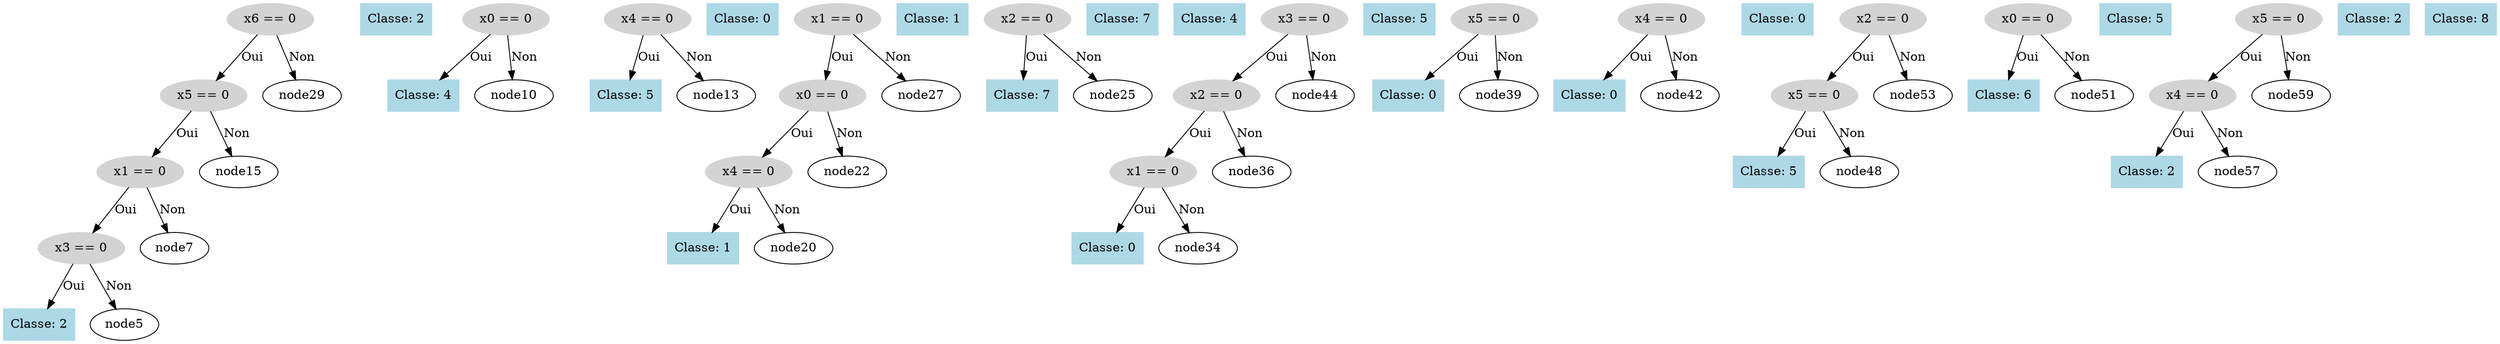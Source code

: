 digraph DecisionTree {
  node0 [label="x6 == 0", shape=ellipse, style=filled, color=lightgray];
  node0 -> node1 [label="Oui"];
  node1 [label="x5 == 0", shape=ellipse, style=filled, color=lightgray];
  node1 -> node2 [label="Oui"];
  node2 [label="x1 == 0", shape=ellipse, style=filled, color=lightgray];
  node2 -> node3 [label="Oui"];
  node3 [label="x3 == 0", shape=ellipse, style=filled, color=lightgray];
  node3 -> node4 [label="Oui"];
  node4 [label="Classe: 2", shape=box, style=filled, color=lightblue];
  node3 -> node5 [label="Non"];
  node6 [label="Classe: 2", shape=box, style=filled, color=lightblue];
  node2 -> node7 [label="Non"];
  node8 [label="x0 == 0", shape=ellipse, style=filled, color=lightgray];
  node8 -> node9 [label="Oui"];
  node9 [label="Classe: 4", shape=box, style=filled, color=lightblue];
  node8 -> node10 [label="Non"];
  node11 [label="x4 == 0", shape=ellipse, style=filled, color=lightgray];
  node11 -> node12 [label="Oui"];
  node12 [label="Classe: 5", shape=box, style=filled, color=lightblue];
  node11 -> node13 [label="Non"];
  node14 [label="Classe: 0", shape=box, style=filled, color=lightblue];
  node1 -> node15 [label="Non"];
  node16 [label="x1 == 0", shape=ellipse, style=filled, color=lightgray];
  node16 -> node17 [label="Oui"];
  node17 [label="x0 == 0", shape=ellipse, style=filled, color=lightgray];
  node17 -> node18 [label="Oui"];
  node18 [label="x4 == 0", shape=ellipse, style=filled, color=lightgray];
  node18 -> node19 [label="Oui"];
  node19 [label="Classe: 1", shape=box, style=filled, color=lightblue];
  node18 -> node20 [label="Non"];
  node21 [label="Classe: 1", shape=box, style=filled, color=lightblue];
  node17 -> node22 [label="Non"];
  node23 [label="x2 == 0", shape=ellipse, style=filled, color=lightgray];
  node23 -> node24 [label="Oui"];
  node24 [label="Classe: 7", shape=box, style=filled, color=lightblue];
  node23 -> node25 [label="Non"];
  node26 [label="Classe: 7", shape=box, style=filled, color=lightblue];
  node16 -> node27 [label="Non"];
  node28 [label="Classe: 4", shape=box, style=filled, color=lightblue];
  node0 -> node29 [label="Non"];
  node30 [label="x3 == 0", shape=ellipse, style=filled, color=lightgray];
  node30 -> node31 [label="Oui"];
  node31 [label="x2 == 0", shape=ellipse, style=filled, color=lightgray];
  node31 -> node32 [label="Oui"];
  node32 [label="x1 == 0", shape=ellipse, style=filled, color=lightgray];
  node32 -> node33 [label="Oui"];
  node33 [label="Classe: 0", shape=box, style=filled, color=lightblue];
  node32 -> node34 [label="Non"];
  node35 [label="Classe: 5", shape=box, style=filled, color=lightblue];
  node31 -> node36 [label="Non"];
  node37 [label="x5 == 0", shape=ellipse, style=filled, color=lightgray];
  node37 -> node38 [label="Oui"];
  node38 [label="Classe: 0", shape=box, style=filled, color=lightblue];
  node37 -> node39 [label="Non"];
  node40 [label="x4 == 0", shape=ellipse, style=filled, color=lightgray];
  node40 -> node41 [label="Oui"];
  node41 [label="Classe: 0", shape=box, style=filled, color=lightblue];
  node40 -> node42 [label="Non"];
  node43 [label="Classe: 0", shape=box, style=filled, color=lightblue];
  node30 -> node44 [label="Non"];
  node45 [label="x2 == 0", shape=ellipse, style=filled, color=lightgray];
  node45 -> node46 [label="Oui"];
  node46 [label="x5 == 0", shape=ellipse, style=filled, color=lightgray];
  node46 -> node47 [label="Oui"];
  node47 [label="Classe: 5", shape=box, style=filled, color=lightblue];
  node46 -> node48 [label="Non"];
  node49 [label="x0 == 0", shape=ellipse, style=filled, color=lightgray];
  node49 -> node50 [label="Oui"];
  node50 [label="Classe: 6", shape=box, style=filled, color=lightblue];
  node49 -> node51 [label="Non"];
  node52 [label="Classe: 5", shape=box, style=filled, color=lightblue];
  node45 -> node53 [label="Non"];
  node54 [label="x5 == 0", shape=ellipse, style=filled, color=lightgray];
  node54 -> node55 [label="Oui"];
  node55 [label="x4 == 0", shape=ellipse, style=filled, color=lightgray];
  node55 -> node56 [label="Oui"];
  node56 [label="Classe: 2", shape=box, style=filled, color=lightblue];
  node55 -> node57 [label="Non"];
  node58 [label="Classe: 2", shape=box, style=filled, color=lightblue];
  node54 -> node59 [label="Non"];
  node60 [label="Classe: 8", shape=box, style=filled, color=lightblue];
}
